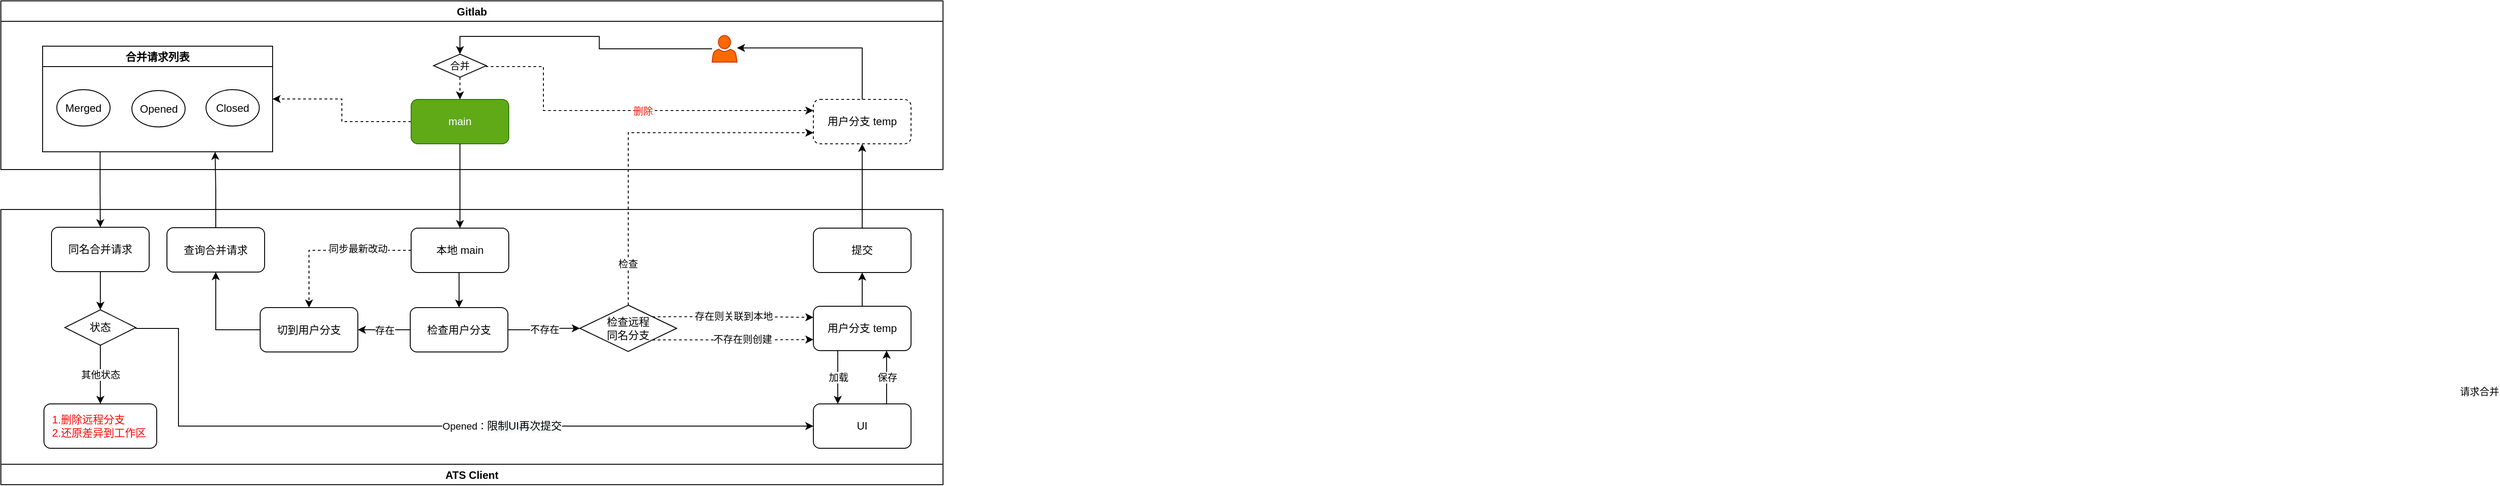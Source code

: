 <mxfile version="18.0.5" type="github">
  <diagram id="JWHZXMgrpeEiZYdzucM5" name="第 1 页">
    <mxGraphModel dx="2062" dy="762" grid="1" gridSize="10" guides="1" tooltips="1" connect="1" arrows="1" fold="1" page="1" pageScale="1" pageWidth="827" pageHeight="1169" math="0" shadow="0">
      <root>
        <mxCell id="0" />
        <mxCell id="1" parent="0" />
        <mxCell id="OzOOQE36SfWYD20R3lUw-1" value="Gitlab" style="swimlane;" parent="1" vertex="1">
          <mxGeometry x="340" y="40" width="1061" height="190" as="geometry" />
        </mxCell>
        <mxCell id="OzOOQE36SfWYD20R3lUw-111" style="edgeStyle=orthogonalEdgeStyle;rounded=0;orthogonalLoop=1;jettySize=auto;html=1;exitX=0;exitY=0.5;exitDx=0;exitDy=0;entryX=1;entryY=0.5;entryDx=0;entryDy=0;dashed=1;fontColor=#000000;strokeColor=#000000;" parent="OzOOQE36SfWYD20R3lUw-1" source="OzOOQE36SfWYD20R3lUw-2" target="OzOOQE36SfWYD20R3lUw-106" edge="1">
          <mxGeometry relative="1" as="geometry" />
        </mxCell>
        <mxCell id="OzOOQE36SfWYD20R3lUw-2" value="main" style="rounded=1;whiteSpace=wrap;html=1;fillColor=#60a917;fontColor=#ffffff;strokeColor=#2D7600;" parent="OzOOQE36SfWYD20R3lUw-1" vertex="1">
          <mxGeometry x="462" y="111" width="110" height="50" as="geometry" />
        </mxCell>
        <mxCell id="OzOOQE36SfWYD20R3lUw-102" style="edgeStyle=orthogonalEdgeStyle;rounded=0;orthogonalLoop=1;jettySize=auto;html=1;exitX=0.5;exitY=0;exitDx=0;exitDy=0;fontColor=#000000;strokeColor=#000000;" parent="OzOOQE36SfWYD20R3lUw-1" source="OzOOQE36SfWYD20R3lUw-12" target="OzOOQE36SfWYD20R3lUw-98" edge="1">
          <mxGeometry relative="1" as="geometry">
            <Array as="points">
              <mxPoint x="970" y="53" />
            </Array>
            <mxPoint x="892.192" y="53.19" as="targetPoint" />
          </mxGeometry>
        </mxCell>
        <mxCell id="OzOOQE36SfWYD20R3lUw-103" value="请求合并" style="edgeLabel;html=1;align=center;verticalAlign=middle;resizable=0;points=[];fontColor=#000000;" parent="OzOOQE36SfWYD20R3lUw-102" vertex="1" connectable="0">
          <mxGeometry x="-0.226" y="1" relative="1" as="geometry">
            <mxPoint x="1840" y="386" as="offset" />
          </mxGeometry>
        </mxCell>
        <mxCell id="OzOOQE36SfWYD20R3lUw-12" value="用户分支 temp" style="rounded=1;whiteSpace=wrap;html=1;dashed=1;" parent="OzOOQE36SfWYD20R3lUw-1" vertex="1">
          <mxGeometry x="915" y="111" width="110" height="50" as="geometry" />
        </mxCell>
        <mxCell id="OzOOQE36SfWYD20R3lUw-98" value="" style="sketch=0;pointerEvents=1;shadow=0;dashed=0;html=1;strokeColor=#C73500;labelPosition=center;verticalLabelPosition=bottom;verticalAlign=top;outlineConnect=0;align=center;shape=mxgraph.office.users.user;fillColor=#fa6800;fontColor=#000000;" parent="OzOOQE36SfWYD20R3lUw-1" vertex="1">
          <mxGeometry x="801" y="39" width="28" height="30" as="geometry" />
        </mxCell>
        <mxCell id="OzOOQE36SfWYD20R3lUw-106" value="合并请求列表" style="swimlane;fontColor=#000000;gradientColor=#ffffff;" parent="OzOOQE36SfWYD20R3lUw-1" vertex="1">
          <mxGeometry x="47" y="51" width="259" height="119" as="geometry" />
        </mxCell>
        <mxCell id="OzOOQE36SfWYD20R3lUw-108" value="Merged" style="ellipse;whiteSpace=wrap;html=1;fontColor=#000000;gradientColor=#ffffff;" parent="OzOOQE36SfWYD20R3lUw-106" vertex="1">
          <mxGeometry x="16" y="49" width="60" height="41" as="geometry" />
        </mxCell>
        <mxCell id="OzOOQE36SfWYD20R3lUw-109" value="Opened" style="ellipse;whiteSpace=wrap;html=1;fontColor=#000000;gradientColor=#ffffff;" parent="OzOOQE36SfWYD20R3lUw-106" vertex="1">
          <mxGeometry x="100.5" y="50" width="60" height="41" as="geometry" />
        </mxCell>
        <mxCell id="OzOOQE36SfWYD20R3lUw-110" value="Closed" style="ellipse;whiteSpace=wrap;html=1;fontColor=#000000;gradientColor=#ffffff;" parent="OzOOQE36SfWYD20R3lUw-106" vertex="1">
          <mxGeometry x="184" y="49" width="60" height="41" as="geometry" />
        </mxCell>
        <mxCell id="psE9WnhXkmg0ZXA9j5WQ-4" style="edgeStyle=orthogonalEdgeStyle;rounded=0;orthogonalLoop=1;jettySize=auto;html=1;exitX=0.5;exitY=1;exitDx=0;exitDy=0;entryX=0.5;entryY=0;entryDx=0;entryDy=0;dashed=1;" parent="OzOOQE36SfWYD20R3lUw-1" source="psE9WnhXkmg0ZXA9j5WQ-2" target="OzOOQE36SfWYD20R3lUw-2" edge="1">
          <mxGeometry relative="1" as="geometry" />
        </mxCell>
        <mxCell id="psE9WnhXkmg0ZXA9j5WQ-6" value="删除" style="edgeStyle=orthogonalEdgeStyle;rounded=0;orthogonalLoop=1;jettySize=auto;html=1;exitX=1;exitY=0.5;exitDx=0;exitDy=0;entryX=0;entryY=0.25;entryDx=0;entryDy=0;fontColor=#FF1100;dashed=1;" parent="OzOOQE36SfWYD20R3lUw-1" source="psE9WnhXkmg0ZXA9j5WQ-2" target="OzOOQE36SfWYD20R3lUw-12" edge="1">
          <mxGeometry x="0.084" relative="1" as="geometry">
            <Array as="points">
              <mxPoint x="547" y="74" />
              <mxPoint x="611" y="74" />
              <mxPoint x="611" y="124" />
            </Array>
            <mxPoint as="offset" />
          </mxGeometry>
        </mxCell>
        <mxCell id="psE9WnhXkmg0ZXA9j5WQ-2" value="&lt;span style=&quot;font-size: 11px; background-color: rgb(255, 255, 255);&quot;&gt;合并&lt;/span&gt;" style="rhombus;whiteSpace=wrap;html=1;verticalAlign=middle;fillColor=#FFFFFF;strokeColor=default;fontColor=#000000;sketch=0;shadow=0;dashed=0;" parent="OzOOQE36SfWYD20R3lUw-1" vertex="1">
          <mxGeometry x="487.25" y="60" width="59.5" height="26" as="geometry" />
        </mxCell>
        <mxCell id="psE9WnhXkmg0ZXA9j5WQ-3" value="" style="edgeStyle=orthogonalEdgeStyle;rounded=0;orthogonalLoop=1;jettySize=auto;html=1;entryX=0.5;entryY=0;entryDx=0;entryDy=0;" parent="OzOOQE36SfWYD20R3lUw-1" source="OzOOQE36SfWYD20R3lUw-98" target="psE9WnhXkmg0ZXA9j5WQ-2" edge="1">
          <mxGeometry relative="1" as="geometry" />
        </mxCell>
        <mxCell id="OzOOQE36SfWYD20R3lUw-13" value="ATS Client" style="swimlane;flipV=1;" parent="1" vertex="1">
          <mxGeometry x="340" y="275" width="1061" height="310" as="geometry" />
        </mxCell>
        <mxCell id="OzOOQE36SfWYD20R3lUw-70" style="edgeStyle=orthogonalEdgeStyle;rounded=0;orthogonalLoop=1;jettySize=auto;html=1;exitX=0.5;exitY=1;exitDx=0;exitDy=0;entryX=0.5;entryY=0;entryDx=0;entryDy=0;" parent="OzOOQE36SfWYD20R3lUw-13" source="OzOOQE36SfWYD20R3lUw-16" target="OzOOQE36SfWYD20R3lUw-63" edge="1">
          <mxGeometry relative="1" as="geometry" />
        </mxCell>
        <mxCell id="OzOOQE36SfWYD20R3lUw-84" style="edgeStyle=orthogonalEdgeStyle;rounded=0;orthogonalLoop=1;jettySize=auto;html=1;exitX=0;exitY=0.5;exitDx=0;exitDy=0;entryX=0.5;entryY=0;entryDx=0;entryDy=0;fontColor=#000000;strokeColor=#000000;dashed=1;" parent="OzOOQE36SfWYD20R3lUw-13" source="OzOOQE36SfWYD20R3lUw-16" target="OzOOQE36SfWYD20R3lUw-82" edge="1">
          <mxGeometry relative="1" as="geometry" />
        </mxCell>
        <mxCell id="OzOOQE36SfWYD20R3lUw-86" value="同步最新改动" style="edgeLabel;html=1;align=center;verticalAlign=middle;resizable=0;points=[];fontColor=#000000;" parent="OzOOQE36SfWYD20R3lUw-84" vertex="1" connectable="0">
          <mxGeometry x="0.063" y="-2" relative="1" as="geometry">
            <mxPoint x="35" as="offset" />
          </mxGeometry>
        </mxCell>
        <mxCell id="OzOOQE36SfWYD20R3lUw-16" value="本地 main" style="rounded=1;whiteSpace=wrap;html=1;" parent="OzOOQE36SfWYD20R3lUw-13" vertex="1">
          <mxGeometry x="462" y="21" width="110" height="50" as="geometry" />
        </mxCell>
        <mxCell id="OzOOQE36SfWYD20R3lUw-91" style="edgeStyle=orthogonalEdgeStyle;rounded=0;orthogonalLoop=1;jettySize=auto;html=1;exitX=0.5;exitY=0;exitDx=0;exitDy=0;entryX=0.5;entryY=1;entryDx=0;entryDy=0;fontColor=#000000;strokeColor=#000000;" parent="OzOOQE36SfWYD20R3lUw-13" source="OzOOQE36SfWYD20R3lUw-34" target="OzOOQE36SfWYD20R3lUw-90" edge="1">
          <mxGeometry relative="1" as="geometry" />
        </mxCell>
        <mxCell id="OzOOQE36SfWYD20R3lUw-34" value="用户分支 temp" style="rounded=1;whiteSpace=wrap;html=1;" parent="OzOOQE36SfWYD20R3lUw-13" vertex="1">
          <mxGeometry x="915" y="109" width="110" height="50" as="geometry" />
        </mxCell>
        <mxCell id="OzOOQE36SfWYD20R3lUw-68" value="不存在" style="edgeStyle=orthogonalEdgeStyle;rounded=0;orthogonalLoop=1;jettySize=auto;html=1;exitX=1;exitY=0.5;exitDx=0;exitDy=0;entryX=0;entryY=0.5;entryDx=0;entryDy=0;" parent="OzOOQE36SfWYD20R3lUw-13" source="OzOOQE36SfWYD20R3lUw-63" target="k9bFuFUCMk2lvkfN55A9-7" edge="1">
          <mxGeometry relative="1" as="geometry">
            <mxPoint x="636" y="135" as="targetPoint" />
          </mxGeometry>
        </mxCell>
        <mxCell id="OzOOQE36SfWYD20R3lUw-83" value="存在" style="edgeStyle=orthogonalEdgeStyle;rounded=0;orthogonalLoop=1;jettySize=auto;html=1;exitX=0;exitY=0.5;exitDx=0;exitDy=0;entryX=1;entryY=0.5;entryDx=0;entryDy=0;fontColor=#000000;strokeColor=#000000;" parent="OzOOQE36SfWYD20R3lUw-13" source="OzOOQE36SfWYD20R3lUw-63" target="OzOOQE36SfWYD20R3lUw-82" edge="1">
          <mxGeometry relative="1" as="geometry" />
        </mxCell>
        <mxCell id="OzOOQE36SfWYD20R3lUw-63" value="检查用户分支" style="rounded=1;whiteSpace=wrap;html=1;" parent="OzOOQE36SfWYD20R3lUw-13" vertex="1">
          <mxGeometry x="461" y="110.5" width="110" height="50" as="geometry" />
        </mxCell>
        <mxCell id="OzOOQE36SfWYD20R3lUw-66" value="查询合并请求" style="rounded=1;whiteSpace=wrap;html=1;" parent="OzOOQE36SfWYD20R3lUw-13" vertex="1">
          <mxGeometry x="187" y="20.5" width="110" height="50" as="geometry" />
        </mxCell>
        <mxCell id="OzOOQE36SfWYD20R3lUw-75" style="edgeStyle=orthogonalEdgeStyle;rounded=0;orthogonalLoop=1;jettySize=auto;html=1;exitX=0.5;exitY=1;exitDx=0;exitDy=0;entryX=0.5;entryY=0;entryDx=0;entryDy=0;" parent="OzOOQE36SfWYD20R3lUw-13" source="OzOOQE36SfWYD20R3lUw-71" target="OzOOQE36SfWYD20R3lUw-74" edge="1">
          <mxGeometry relative="1" as="geometry" />
        </mxCell>
        <mxCell id="OzOOQE36SfWYD20R3lUw-71" value="同名合并请求" style="rounded=1;whiteSpace=wrap;html=1;" parent="OzOOQE36SfWYD20R3lUw-13" vertex="1">
          <mxGeometry x="57" y="20" width="110" height="50" as="geometry" />
        </mxCell>
        <mxCell id="OzOOQE36SfWYD20R3lUw-88" value="其他状态" style="edgeStyle=orthogonalEdgeStyle;rounded=0;orthogonalLoop=1;jettySize=auto;html=1;exitX=0.5;exitY=1;exitDx=0;exitDy=0;fontColor=#000000;strokeColor=#000000;" parent="OzOOQE36SfWYD20R3lUw-13" source="OzOOQE36SfWYD20R3lUw-74" target="OzOOQE36SfWYD20R3lUw-87" edge="1">
          <mxGeometry relative="1" as="geometry" />
        </mxCell>
        <mxCell id="OzOOQE36SfWYD20R3lUw-74" value="状态" style="rhombus;whiteSpace=wrap;html=1;gradientColor=#ffffff;" parent="OzOOQE36SfWYD20R3lUw-13" vertex="1">
          <mxGeometry x="72" y="113" width="80" height="40" as="geometry" />
        </mxCell>
        <mxCell id="OzOOQE36SfWYD20R3lUw-85" style="edgeStyle=orthogonalEdgeStyle;rounded=0;orthogonalLoop=1;jettySize=auto;html=1;exitX=0;exitY=0.5;exitDx=0;exitDy=0;entryX=0.5;entryY=1;entryDx=0;entryDy=0;fontColor=#000000;strokeColor=#000000;" parent="OzOOQE36SfWYD20R3lUw-13" source="OzOOQE36SfWYD20R3lUw-82" target="OzOOQE36SfWYD20R3lUw-66" edge="1">
          <mxGeometry relative="1" as="geometry" />
        </mxCell>
        <mxCell id="OzOOQE36SfWYD20R3lUw-82" value="切到用户分支" style="rounded=1;whiteSpace=wrap;html=1;" parent="OzOOQE36SfWYD20R3lUw-13" vertex="1">
          <mxGeometry x="292" y="110.5" width="110" height="50" as="geometry" />
        </mxCell>
        <mxCell id="OzOOQE36SfWYD20R3lUw-87" value="&lt;font color=&quot;#ff0505&quot;&gt;&amp;nbsp; 1.删除远程分支&lt;br&gt;&amp;nbsp; 2.还原差异到工作区&lt;br&gt;&lt;/font&gt;" style="rounded=1;whiteSpace=wrap;html=1;align=left;" parent="OzOOQE36SfWYD20R3lUw-13" vertex="1">
          <mxGeometry x="48.5" y="219" width="127" height="50" as="geometry" />
        </mxCell>
        <mxCell id="OzOOQE36SfWYD20R3lUw-90" value="提交" style="rounded=1;whiteSpace=wrap;html=1;" parent="OzOOQE36SfWYD20R3lUw-13" vertex="1">
          <mxGeometry x="915" y="21" width="110" height="50" as="geometry" />
        </mxCell>
        <mxCell id="OzOOQE36SfWYD20R3lUw-36" value="UI" style="rounded=1;whiteSpace=wrap;html=1;" parent="OzOOQE36SfWYD20R3lUw-13" vertex="1">
          <mxGeometry x="915" y="219" width="110" height="50" as="geometry" />
        </mxCell>
        <mxCell id="OzOOQE36SfWYD20R3lUw-37" value="加载" style="edgeStyle=orthogonalEdgeStyle;rounded=0;orthogonalLoop=1;jettySize=auto;html=1;exitX=0.25;exitY=1;exitDx=0;exitDy=0;entryX=0.25;entryY=0;entryDx=0;entryDy=0;" parent="OzOOQE36SfWYD20R3lUw-13" source="OzOOQE36SfWYD20R3lUw-34" target="OzOOQE36SfWYD20R3lUw-36" edge="1">
          <mxGeometry relative="1" as="geometry" />
        </mxCell>
        <mxCell id="OzOOQE36SfWYD20R3lUw-38" value="保存" style="edgeStyle=orthogonalEdgeStyle;rounded=0;orthogonalLoop=1;jettySize=auto;html=1;exitX=0.75;exitY=0;exitDx=0;exitDy=0;entryX=0.75;entryY=1;entryDx=0;entryDy=0;" parent="OzOOQE36SfWYD20R3lUw-13" source="OzOOQE36SfWYD20R3lUw-36" target="OzOOQE36SfWYD20R3lUw-34" edge="1">
          <mxGeometry relative="1" as="geometry" />
        </mxCell>
        <mxCell id="OzOOQE36SfWYD20R3lUw-77" value="Opened：&lt;span style=&quot;font-size: 12px ; background-color: rgb(248 , 249 , 250)&quot;&gt;限制UI再次提交&lt;/span&gt;" style="edgeStyle=orthogonalEdgeStyle;rounded=0;orthogonalLoop=1;jettySize=auto;html=1;exitX=1;exitY=0.5;exitDx=0;exitDy=0;entryX=0;entryY=0.5;entryDx=0;entryDy=0;" parent="OzOOQE36SfWYD20R3lUw-13" source="OzOOQE36SfWYD20R3lUw-74" target="OzOOQE36SfWYD20R3lUw-36" edge="1">
          <mxGeometry x="0.196" relative="1" as="geometry">
            <mxPoint x="249" y="296" as="targetPoint" />
            <Array as="points">
              <mxPoint x="152" y="134" />
              <mxPoint x="200" y="134" />
              <mxPoint x="200" y="244" />
            </Array>
            <mxPoint as="offset" />
          </mxGeometry>
        </mxCell>
        <mxCell id="k9bFuFUCMk2lvkfN55A9-8" style="edgeStyle=orthogonalEdgeStyle;rounded=0;orthogonalLoop=1;jettySize=auto;html=1;exitX=1;exitY=0;exitDx=0;exitDy=0;entryX=0;entryY=0.25;entryDx=0;entryDy=0;dashed=1;" edge="1" parent="OzOOQE36SfWYD20R3lUw-13" source="k9bFuFUCMk2lvkfN55A9-7" target="OzOOQE36SfWYD20R3lUw-34">
          <mxGeometry relative="1" as="geometry" />
        </mxCell>
        <mxCell id="k9bFuFUCMk2lvkfN55A9-10" value="存在则关联到本地" style="edgeLabel;html=1;align=center;verticalAlign=middle;resizable=0;points=[];" vertex="1" connectable="0" parent="k9bFuFUCMk2lvkfN55A9-8">
          <mxGeometry x="-0.235" y="1" relative="1" as="geometry">
            <mxPoint x="22" as="offset" />
          </mxGeometry>
        </mxCell>
        <mxCell id="k9bFuFUCMk2lvkfN55A9-9" style="edgeStyle=orthogonalEdgeStyle;rounded=0;orthogonalLoop=1;jettySize=auto;html=1;exitX=1;exitY=1;exitDx=0;exitDy=0;entryX=0;entryY=0.75;entryDx=0;entryDy=0;dashed=1;" edge="1" parent="OzOOQE36SfWYD20R3lUw-13" source="k9bFuFUCMk2lvkfN55A9-7" target="OzOOQE36SfWYD20R3lUw-34">
          <mxGeometry relative="1" as="geometry" />
        </mxCell>
        <mxCell id="k9bFuFUCMk2lvkfN55A9-11" value="不存在则创建" style="edgeLabel;html=1;align=center;verticalAlign=middle;resizable=0;points=[];" vertex="1" connectable="0" parent="k9bFuFUCMk2lvkfN55A9-9">
          <mxGeometry x="-0.208" y="-3" relative="1" as="geometry">
            <mxPoint x="29" y="-4" as="offset" />
          </mxGeometry>
        </mxCell>
        <mxCell id="k9bFuFUCMk2lvkfN55A9-7" value="检查远程&lt;br&gt;同名分支" style="rhombus;whiteSpace=wrap;html=1;gradientColor=#ffffff;" vertex="1" parent="OzOOQE36SfWYD20R3lUw-13">
          <mxGeometry x="652" y="107.75" width="109" height="52.25" as="geometry" />
        </mxCell>
        <mxCell id="OzOOQE36SfWYD20R3lUw-33" style="edgeStyle=orthogonalEdgeStyle;rounded=0;orthogonalLoop=1;jettySize=auto;html=1;exitX=0.5;exitY=1;exitDx=0;exitDy=0;entryX=0.5;entryY=0;entryDx=0;entryDy=0;" parent="1" source="OzOOQE36SfWYD20R3lUw-2" target="OzOOQE36SfWYD20R3lUw-16" edge="1">
          <mxGeometry relative="1" as="geometry" />
        </mxCell>
        <mxCell id="OzOOQE36SfWYD20R3lUw-53" value="" style="edgeStyle=orthogonalEdgeStyle;rounded=0;orthogonalLoop=1;jettySize=auto;html=1;exitX=0.5;exitY=0;exitDx=0;exitDy=0;entryX=0.75;entryY=1;entryDx=0;entryDy=0;startArrow=none;" parent="1" source="OzOOQE36SfWYD20R3lUw-66" target="OzOOQE36SfWYD20R3lUw-106" edge="1">
          <mxGeometry x="0.066" y="5" relative="1" as="geometry">
            <mxPoint x="582" y="640.5" as="sourcePoint" />
            <mxPoint x="582" y="202" as="targetPoint" />
            <mxPoint y="1" as="offset" />
          </mxGeometry>
        </mxCell>
        <mxCell id="OzOOQE36SfWYD20R3lUw-72" style="edgeStyle=orthogonalEdgeStyle;rounded=0;orthogonalLoop=1;jettySize=auto;html=1;exitX=0.25;exitY=1;exitDx=0;exitDy=0;entryX=0.5;entryY=0;entryDx=0;entryDy=0;" parent="1" source="OzOOQE36SfWYD20R3lUw-106" target="OzOOQE36SfWYD20R3lUw-71" edge="1">
          <mxGeometry relative="1" as="geometry">
            <mxPoint x="452" y="202" as="sourcePoint" />
          </mxGeometry>
        </mxCell>
        <mxCell id="OzOOQE36SfWYD20R3lUw-92" style="edgeStyle=orthogonalEdgeStyle;rounded=0;orthogonalLoop=1;jettySize=auto;html=1;exitX=0.5;exitY=0;exitDx=0;exitDy=0;entryX=0.5;entryY=1;entryDx=0;entryDy=0;fontColor=#000000;strokeColor=#000000;" parent="1" source="OzOOQE36SfWYD20R3lUw-90" target="OzOOQE36SfWYD20R3lUw-12" edge="1">
          <mxGeometry relative="1" as="geometry" />
        </mxCell>
        <mxCell id="k9bFuFUCMk2lvkfN55A9-5" style="edgeStyle=orthogonalEdgeStyle;rounded=0;orthogonalLoop=1;jettySize=auto;html=1;entryX=0;entryY=0.75;entryDx=0;entryDy=0;dashed=1;exitX=0.5;exitY=0;exitDx=0;exitDy=0;" edge="1" parent="1" source="k9bFuFUCMk2lvkfN55A9-7" target="OzOOQE36SfWYD20R3lUw-12">
          <mxGeometry relative="1" as="geometry">
            <mxPoint x="1021" y="320" as="sourcePoint" />
          </mxGeometry>
        </mxCell>
        <mxCell id="k9bFuFUCMk2lvkfN55A9-6" value="检查" style="edgeLabel;html=1;align=center;verticalAlign=middle;resizable=0;points=[];" vertex="1" connectable="0" parent="k9bFuFUCMk2lvkfN55A9-5">
          <mxGeometry x="-0.601" y="3" relative="1" as="geometry">
            <mxPoint x="2" y="33" as="offset" />
          </mxGeometry>
        </mxCell>
      </root>
    </mxGraphModel>
  </diagram>
</mxfile>
